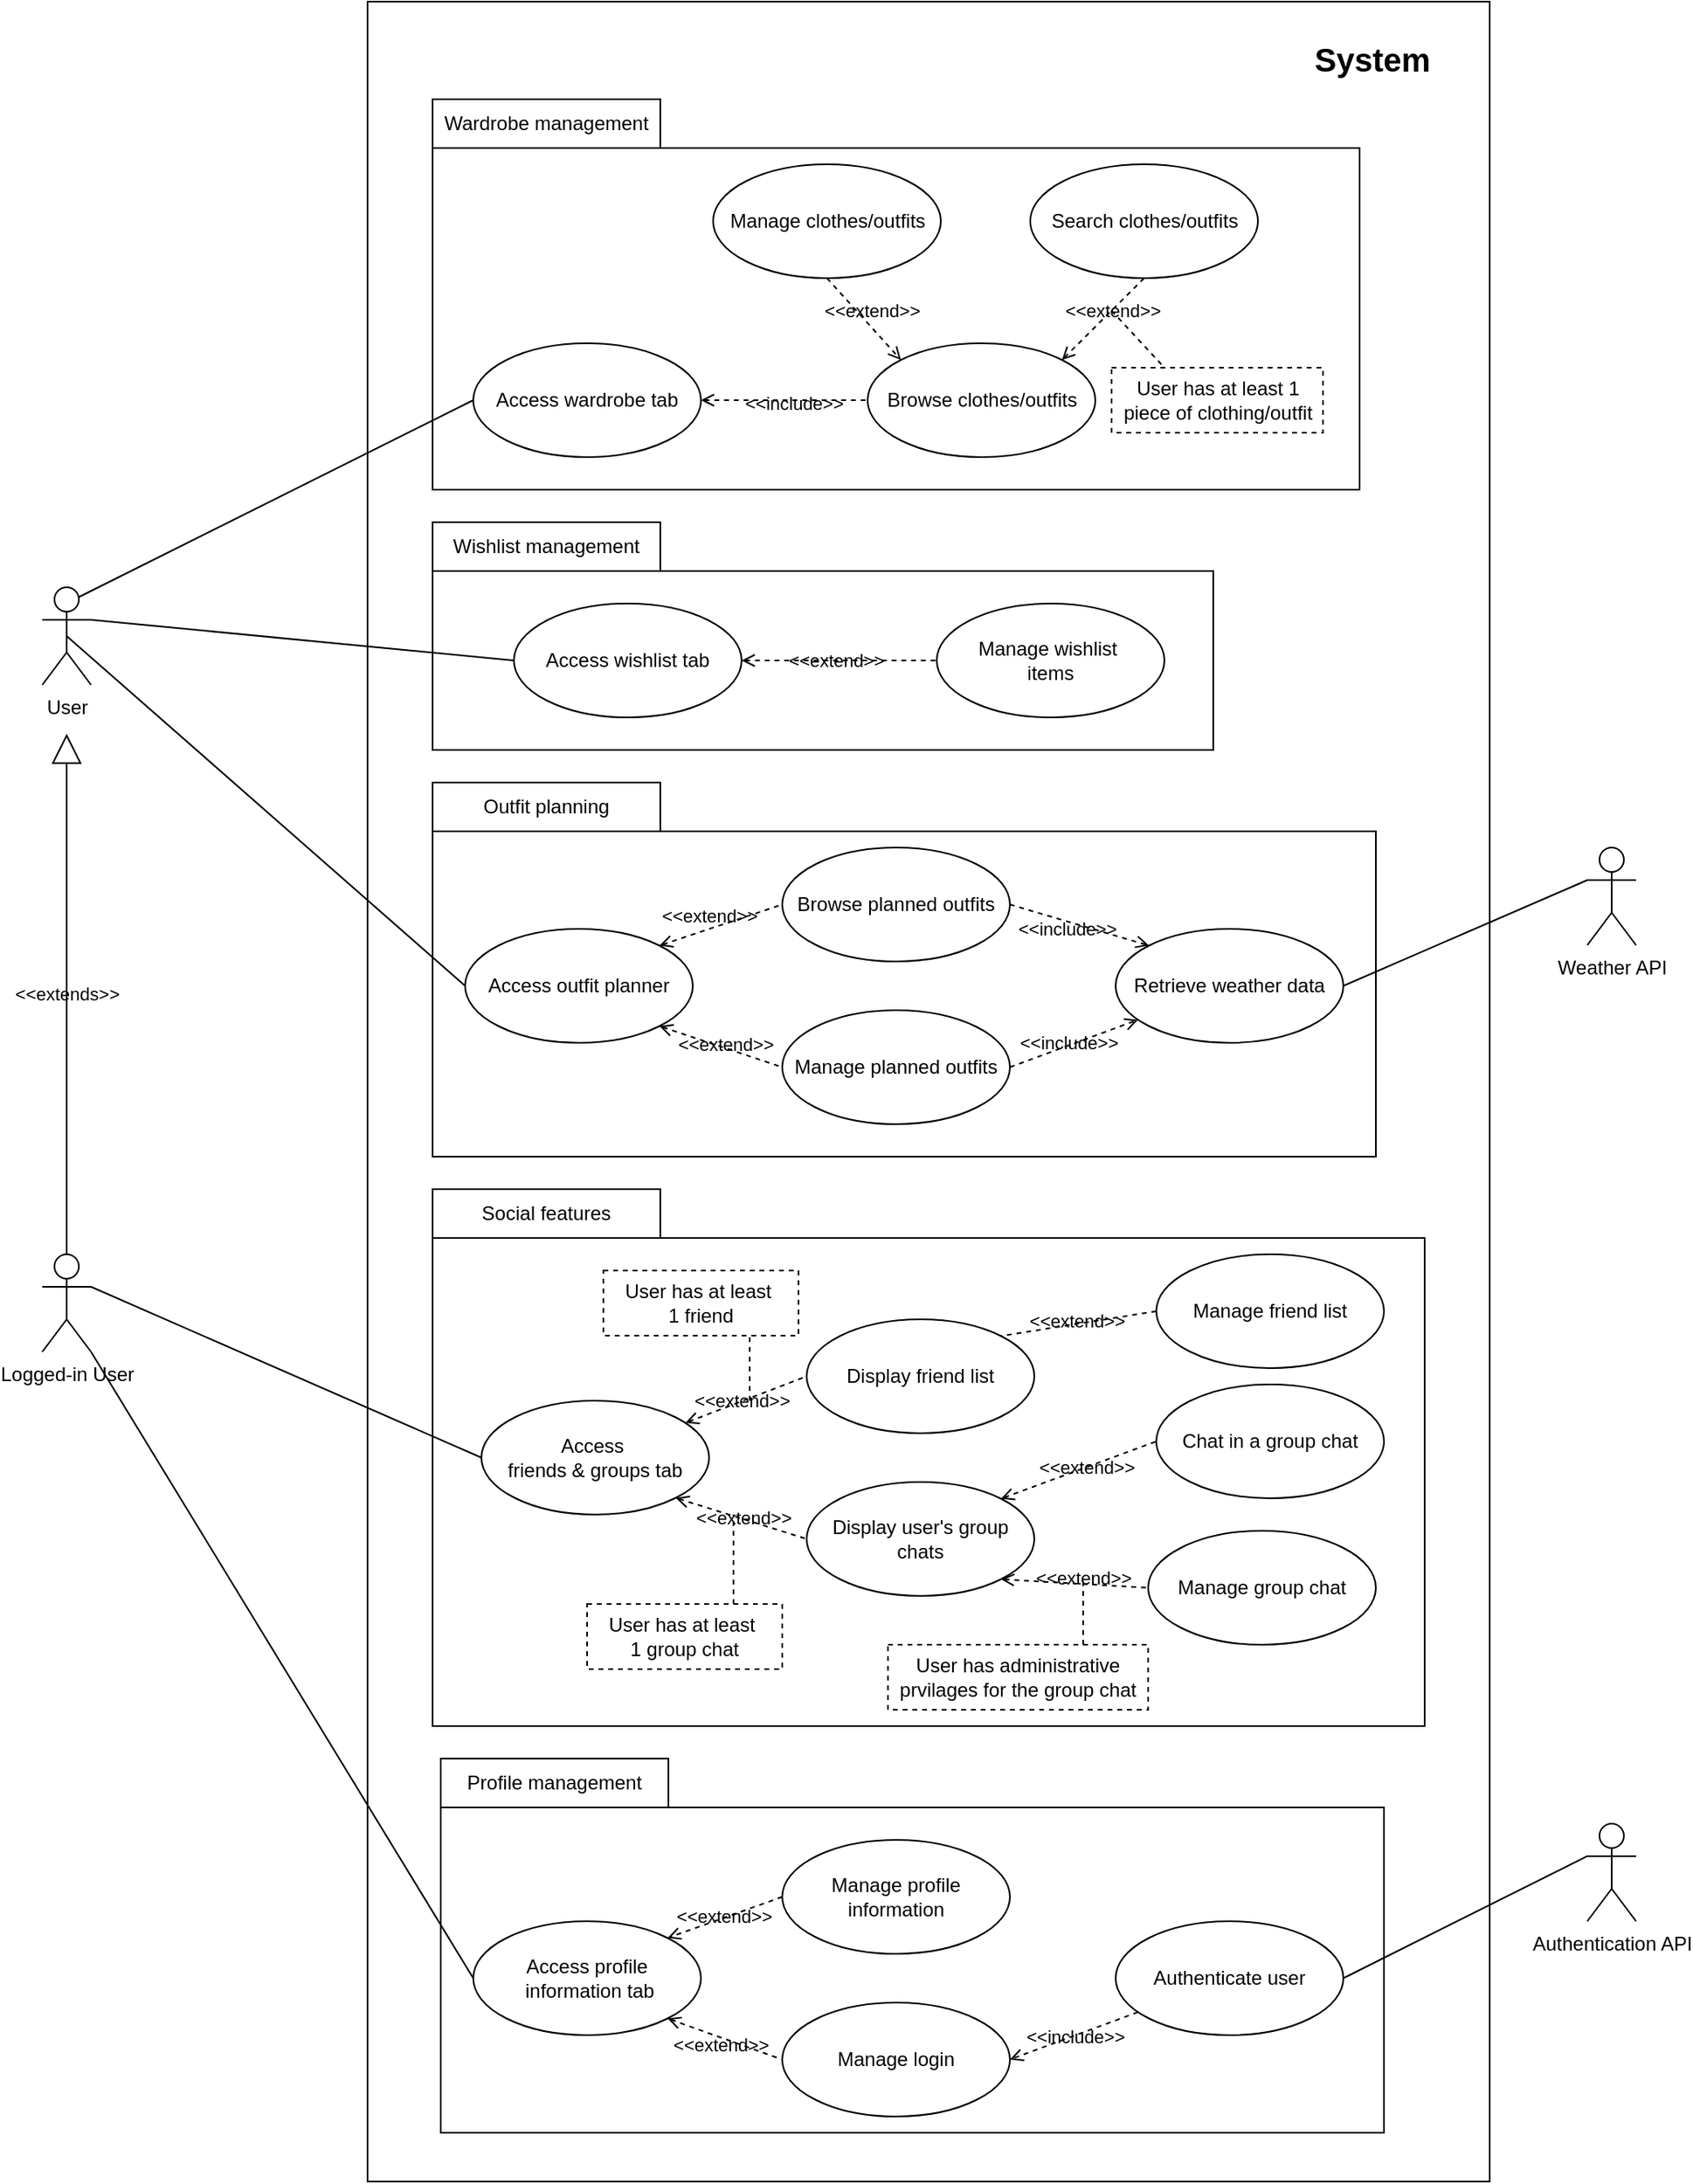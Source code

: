 <mxfile version="25.0.1">
  <diagram name="Page-1" id="TK-jOA6Hf0uDrd-G1R7N">
    <mxGraphModel dx="2924" dy="2240" grid="1" gridSize="10" guides="1" tooltips="1" connect="1" arrows="1" fold="1" page="1" pageScale="1" pageWidth="850" pageHeight="1100" math="0" shadow="0">
      <root>
        <mxCell id="0" />
        <mxCell id="1" parent="0" />
        <mxCell id="WaP0hfBpP9HcLUZzrM8F-104" value="" style="rounded=0;whiteSpace=wrap;html=1;fillColor=none;" parent="1" vertex="1">
          <mxGeometry x="-560" y="-350" width="690" height="1340" as="geometry" />
        </mxCell>
        <mxCell id="WaP0hfBpP9HcLUZzrM8F-69" value="" style="shape=folder;fontStyle=1;spacingTop=10;tabWidth=140;tabHeight=30;tabPosition=left;html=1;whiteSpace=wrap;movable=1;resizable=1;rotatable=1;deletable=1;editable=1;locked=0;connectable=1;fillColor=none;" parent="1" vertex="1">
          <mxGeometry x="-515" y="730" width="580" height="230" as="geometry" />
        </mxCell>
        <mxCell id="WaP0hfBpP9HcLUZzrM8F-70" value="" style="shape=folder;fontStyle=1;spacingTop=10;tabWidth=140;tabHeight=30;tabPosition=left;html=1;whiteSpace=wrap;movable=1;resizable=1;rotatable=1;deletable=1;editable=1;locked=0;connectable=1;fillColor=none;" parent="1" vertex="1">
          <mxGeometry x="-520" y="380" width="610" height="330" as="geometry" />
        </mxCell>
        <mxCell id="WaP0hfBpP9HcLUZzrM8F-67" value="" style="shape=folder;fontStyle=1;spacingTop=10;tabWidth=140;tabHeight=30;tabPosition=left;html=1;whiteSpace=wrap;movable=1;resizable=1;rotatable=1;deletable=1;editable=1;locked=0;connectable=1;fillColor=none;" parent="1" vertex="1">
          <mxGeometry x="-520" y="130" width="580" height="230" as="geometry" />
        </mxCell>
        <mxCell id="WaP0hfBpP9HcLUZzrM8F-64" value="" style="shape=folder;fontStyle=1;spacingTop=10;tabWidth=140;tabHeight=30;tabPosition=left;html=1;whiteSpace=wrap;movable=1;resizable=1;rotatable=1;deletable=1;editable=1;locked=0;connectable=1;fillColor=none;" parent="1" vertex="1">
          <mxGeometry x="-520" y="-30" width="480" height="140" as="geometry" />
        </mxCell>
        <mxCell id="WaP0hfBpP9HcLUZzrM8F-61" value="" style="shape=folder;fontStyle=1;spacingTop=10;tabWidth=140;tabHeight=30;tabPosition=left;html=1;whiteSpace=wrap;movable=1;resizable=1;rotatable=1;deletable=1;editable=1;locked=0;connectable=1;fillColor=none;" parent="1" vertex="1">
          <mxGeometry x="-520" y="-290" width="570" height="240" as="geometry" />
        </mxCell>
        <mxCell id="WaP0hfBpP9HcLUZzrM8F-11" value="Access wardrobe tab" style="ellipse;whiteSpace=wrap;html=1;" parent="1" vertex="1">
          <mxGeometry x="-495" y="-140" width="140" height="70" as="geometry" />
        </mxCell>
        <mxCell id="WaP0hfBpP9HcLUZzrM8F-12" value="Manage clothes/outfits" style="ellipse;whiteSpace=wrap;html=1;" parent="1" vertex="1">
          <mxGeometry x="-347.5" y="-250" width="140" height="70" as="geometry" />
        </mxCell>
        <mxCell id="WaP0hfBpP9HcLUZzrM8F-13" value="Browse clothes/outfits" style="ellipse;whiteSpace=wrap;html=1;" parent="1" vertex="1">
          <mxGeometry x="-252.5" y="-140" width="140" height="70" as="geometry" />
        </mxCell>
        <mxCell id="WaP0hfBpP9HcLUZzrM8F-14" value="Search clothes/outfits" style="ellipse;whiteSpace=wrap;html=1;" parent="1" vertex="1">
          <mxGeometry x="-152.5" y="-250" width="140" height="70" as="geometry" />
        </mxCell>
        <mxCell id="WaP0hfBpP9HcLUZzrM8F-15" value="Access outfit planner" style="ellipse;whiteSpace=wrap;html=1;" parent="1" vertex="1">
          <mxGeometry x="-500" y="220" width="140" height="70" as="geometry" />
        </mxCell>
        <mxCell id="WaP0hfBpP9HcLUZzrM8F-16" value="Browse planned outfits " style="ellipse;whiteSpace=wrap;html=1;" parent="1" vertex="1">
          <mxGeometry x="-305" y="170" width="140" height="70" as="geometry" />
        </mxCell>
        <mxCell id="WaP0hfBpP9HcLUZzrM8F-17" value="Manage planned outfits " style="ellipse;whiteSpace=wrap;html=1;" parent="1" vertex="1">
          <mxGeometry x="-305" y="270" width="140" height="70" as="geometry" />
        </mxCell>
        <mxCell id="WaP0hfBpP9HcLUZzrM8F-18" value="" style="endArrow=none;dashed=1;html=1;rounded=0;entryX=0;entryY=0.5;entryDx=0;entryDy=0;exitX=1;exitY=0.5;exitDx=0;exitDy=0;startArrow=open;startFill=0;" parent="1" source="WaP0hfBpP9HcLUZzrM8F-11" target="WaP0hfBpP9HcLUZzrM8F-13" edge="1">
          <mxGeometry width="50" height="50" relative="1" as="geometry">
            <mxPoint x="-375" y="30" as="sourcePoint" />
            <mxPoint x="-325" y="-20" as="targetPoint" />
          </mxGeometry>
        </mxCell>
        <mxCell id="WaP0hfBpP9HcLUZzrM8F-102" value="&amp;lt;&amp;lt;include&amp;gt;&amp;gt;" style="edgeLabel;html=1;align=center;verticalAlign=middle;resizable=0;points=[];labelBackgroundColor=none;" parent="WaP0hfBpP9HcLUZzrM8F-18" connectable="0" vertex="1">
          <mxGeometry x="0.101" y="-2" relative="1" as="geometry">
            <mxPoint as="offset" />
          </mxGeometry>
        </mxCell>
        <mxCell id="WaP0hfBpP9HcLUZzrM8F-19" value="" style="endArrow=open;dashed=1;html=1;rounded=0;entryX=0;entryY=0;entryDx=0;entryDy=0;exitX=0.5;exitY=1;exitDx=0;exitDy=0;startArrow=none;startFill=0;endFill=0;" parent="1" source="WaP0hfBpP9HcLUZzrM8F-12" target="WaP0hfBpP9HcLUZzrM8F-13" edge="1">
          <mxGeometry width="50" height="50" relative="1" as="geometry">
            <mxPoint x="-327.5" y="30" as="sourcePoint" />
            <mxPoint x="-277.5" y="-20" as="targetPoint" />
          </mxGeometry>
        </mxCell>
        <mxCell id="WaP0hfBpP9HcLUZzrM8F-93" value="&amp;lt;&amp;lt;extend&amp;gt;&amp;gt;" style="edgeLabel;html=1;align=center;verticalAlign=middle;resizable=0;points=[];labelBackgroundColor=none;" parent="WaP0hfBpP9HcLUZzrM8F-19" connectable="0" vertex="1">
          <mxGeometry x="0.214" y="1" relative="1" as="geometry">
            <mxPoint x="-1" y="-10" as="offset" />
          </mxGeometry>
        </mxCell>
        <mxCell id="WaP0hfBpP9HcLUZzrM8F-21" value="" style="endArrow=none;dashed=1;html=1;rounded=0;entryX=0.5;entryY=1;entryDx=0;entryDy=0;exitX=1;exitY=0;exitDx=0;exitDy=0;startArrow=open;startFill=0;" parent="1" source="WaP0hfBpP9HcLUZzrM8F-13" target="WaP0hfBpP9HcLUZzrM8F-14" edge="1">
          <mxGeometry width="50" height="50" relative="1" as="geometry">
            <mxPoint x="-267.5" y="-170" as="sourcePoint" />
            <mxPoint x="-216.5" y="-120" as="targetPoint" />
          </mxGeometry>
        </mxCell>
        <mxCell id="WaP0hfBpP9HcLUZzrM8F-92" value="&amp;lt;&amp;lt;extend&amp;gt;&amp;gt;" style="edgeLabel;html=1;align=center;verticalAlign=middle;resizable=0;points=[];labelBackgroundColor=none;" parent="WaP0hfBpP9HcLUZzrM8F-21" connectable="0" vertex="1">
          <mxGeometry x="0.316" y="2" relative="1" as="geometry">
            <mxPoint x="-1" y="4" as="offset" />
          </mxGeometry>
        </mxCell>
        <mxCell id="WaP0hfBpP9HcLUZzrM8F-22" value="" style="endArrow=none;dashed=1;html=1;rounded=0;entryX=0;entryY=0.5;entryDx=0;entryDy=0;exitX=1;exitY=0;exitDx=0;exitDy=0;startArrow=open;startFill=0;" parent="1" source="WaP0hfBpP9HcLUZzrM8F-15" target="WaP0hfBpP9HcLUZzrM8F-16" edge="1">
          <mxGeometry width="50" height="50" relative="1" as="geometry">
            <mxPoint x="-385" y="260" as="sourcePoint" />
            <mxPoint x="-335" y="210" as="targetPoint" />
          </mxGeometry>
        </mxCell>
        <mxCell id="WaP0hfBpP9HcLUZzrM8F-90" value="&amp;lt;&amp;lt;extend&amp;gt;&amp;gt;" style="edgeLabel;html=1;align=center;verticalAlign=middle;resizable=0;points=[];labelBackgroundColor=none;" parent="WaP0hfBpP9HcLUZzrM8F-22" connectable="0" vertex="1">
          <mxGeometry x="0.368" y="1" relative="1" as="geometry">
            <mxPoint x="-21" as="offset" />
          </mxGeometry>
        </mxCell>
        <mxCell id="WaP0hfBpP9HcLUZzrM8F-23" value="" style="endArrow=none;dashed=1;html=1;rounded=0;entryX=0;entryY=0.5;entryDx=0;entryDy=0;exitX=1;exitY=1;exitDx=0;exitDy=0;startArrow=open;startFill=0;" parent="1" source="WaP0hfBpP9HcLUZzrM8F-15" target="WaP0hfBpP9HcLUZzrM8F-17" edge="1">
          <mxGeometry width="50" height="50" relative="1" as="geometry">
            <mxPoint x="-376" y="250" as="sourcePoint" />
            <mxPoint x="-295" y="215" as="targetPoint" />
          </mxGeometry>
        </mxCell>
        <mxCell id="WaP0hfBpP9HcLUZzrM8F-89" value="&amp;lt;&amp;lt;extend&amp;gt;&amp;gt;" style="edgeLabel;html=1;align=center;verticalAlign=middle;resizable=0;points=[];labelBackgroundColor=none;" parent="WaP0hfBpP9HcLUZzrM8F-23" connectable="0" vertex="1">
          <mxGeometry x="0.037" y="2" relative="1" as="geometry">
            <mxPoint as="offset" />
          </mxGeometry>
        </mxCell>
        <mxCell id="WaP0hfBpP9HcLUZzrM8F-24" value="&lt;div&gt;Access&amp;nbsp;&lt;/div&gt;&lt;div&gt;friends &amp;amp; groups tab&lt;/div&gt;" style="ellipse;whiteSpace=wrap;html=1;" parent="1" vertex="1">
          <mxGeometry x="-490" y="510" width="140" height="70" as="geometry" />
        </mxCell>
        <mxCell id="WaP0hfBpP9HcLUZzrM8F-25" value="Display friend list" style="ellipse;whiteSpace=wrap;html=1;" parent="1" vertex="1">
          <mxGeometry x="-290" y="460" width="140" height="70" as="geometry" />
        </mxCell>
        <mxCell id="WaP0hfBpP9HcLUZzrM8F-26" value="Manage friend list" style="ellipse;whiteSpace=wrap;html=1;" parent="1" vertex="1">
          <mxGeometry x="-75" y="420" width="140" height="70" as="geometry" />
        </mxCell>
        <mxCell id="WaP0hfBpP9HcLUZzrM8F-27" value="Display user&#39;s group chats" style="ellipse;whiteSpace=wrap;html=1;" parent="1" vertex="1">
          <mxGeometry x="-290" y="560" width="140" height="70" as="geometry" />
        </mxCell>
        <mxCell id="WaP0hfBpP9HcLUZzrM8F-29" value="Chat in a group chat" style="ellipse;whiteSpace=wrap;html=1;" parent="1" vertex="1">
          <mxGeometry x="-75" y="500" width="140" height="70" as="geometry" />
        </mxCell>
        <mxCell id="WaP0hfBpP9HcLUZzrM8F-30" value="Manage group chat " style="ellipse;whiteSpace=wrap;html=1;" parent="1" vertex="1">
          <mxGeometry x="-80" y="590" width="140" height="70" as="geometry" />
        </mxCell>
        <mxCell id="WaP0hfBpP9HcLUZzrM8F-32" value="" style="endArrow=none;dashed=1;html=1;rounded=0;entryX=0;entryY=0.5;entryDx=0;entryDy=0;exitX=1;exitY=1;exitDx=0;exitDy=0;startArrow=open;startFill=0;" parent="1" source="WaP0hfBpP9HcLUZzrM8F-24" target="WaP0hfBpP9HcLUZzrM8F-27" edge="1">
          <mxGeometry width="50" height="50" relative="1" as="geometry">
            <mxPoint x="-361" y="530" as="sourcePoint" />
            <mxPoint x="-280" y="505" as="targetPoint" />
          </mxGeometry>
        </mxCell>
        <mxCell id="WaP0hfBpP9HcLUZzrM8F-77" value="&amp;lt;&amp;lt;extend&amp;gt;&amp;gt;" style="edgeLabel;html=1;align=center;verticalAlign=middle;resizable=0;points=[];labelBackgroundColor=none;" parent="WaP0hfBpP9HcLUZzrM8F-32" connectable="0" vertex="1">
          <mxGeometry x="-0.374" y="-5" relative="1" as="geometry">
            <mxPoint x="17" y="-1" as="offset" />
          </mxGeometry>
        </mxCell>
        <mxCell id="WaP0hfBpP9HcLUZzrM8F-33" value="" style="endArrow=none;dashed=1;html=1;rounded=0;entryX=1;entryY=0;entryDx=0;entryDy=0;exitX=0;exitY=0.5;exitDx=0;exitDy=0;" parent="1" source="WaP0hfBpP9HcLUZzrM8F-26" target="WaP0hfBpP9HcLUZzrM8F-25" edge="1">
          <mxGeometry width="50" height="50" relative="1" as="geometry">
            <mxPoint x="-361" y="580" as="sourcePoint" />
            <mxPoint x="-280" y="605" as="targetPoint" />
          </mxGeometry>
        </mxCell>
        <mxCell id="WaP0hfBpP9HcLUZzrM8F-85" value="&amp;lt;&amp;lt;extend&amp;gt;&amp;gt;" style="edgeLabel;html=1;align=center;verticalAlign=middle;resizable=0;points=[];labelBackgroundColor=none;" parent="WaP0hfBpP9HcLUZzrM8F-33" connectable="0" vertex="1">
          <mxGeometry x="0.095" y="1" relative="1" as="geometry">
            <mxPoint x="3" y="-4" as="offset" />
          </mxGeometry>
        </mxCell>
        <mxCell id="WaP0hfBpP9HcLUZzrM8F-34" value="" style="endArrow=none;dashed=1;html=1;rounded=0;entryX=0;entryY=0.5;entryDx=0;entryDy=0;exitX=1;exitY=0;exitDx=0;exitDy=0;startArrow=open;startFill=0;" parent="1" source="WaP0hfBpP9HcLUZzrM8F-27" target="WaP0hfBpP9HcLUZzrM8F-29" edge="1">
          <mxGeometry width="50" height="50" relative="1" as="geometry">
            <mxPoint x="-100" y="445" as="sourcePoint" />
            <mxPoint x="-161" y="480" as="targetPoint" />
          </mxGeometry>
        </mxCell>
        <mxCell id="WaP0hfBpP9HcLUZzrM8F-87" value="&amp;lt;&amp;lt;extend&amp;gt;&amp;gt;" style="edgeLabel;html=1;align=center;verticalAlign=middle;resizable=0;points=[];labelBackgroundColor=none;" parent="WaP0hfBpP9HcLUZzrM8F-34" connectable="0" vertex="1">
          <mxGeometry x="0.091" relative="1" as="geometry">
            <mxPoint as="offset" />
          </mxGeometry>
        </mxCell>
        <mxCell id="WaP0hfBpP9HcLUZzrM8F-35" value="" style="endArrow=none;dashed=1;html=1;rounded=0;entryX=0;entryY=0.5;entryDx=0;entryDy=0;exitX=1;exitY=1;exitDx=0;exitDy=0;startArrow=open;startFill=0;" parent="1" source="WaP0hfBpP9HcLUZzrM8F-27" target="WaP0hfBpP9HcLUZzrM8F-30" edge="1">
          <mxGeometry width="50" height="50" relative="1" as="geometry">
            <mxPoint x="-211" y="530" as="sourcePoint" />
            <mxPoint x="-150" y="555" as="targetPoint" />
          </mxGeometry>
        </mxCell>
        <mxCell id="WaP0hfBpP9HcLUZzrM8F-86" value="&amp;lt;&amp;lt;extend&amp;gt;&amp;gt;" style="edgeLabel;html=1;align=center;verticalAlign=middle;resizable=0;points=[];labelBackgroundColor=none;" parent="WaP0hfBpP9HcLUZzrM8F-35" connectable="0" vertex="1">
          <mxGeometry x="-0.145" y="2" relative="1" as="geometry">
            <mxPoint x="11" y="-1" as="offset" />
          </mxGeometry>
        </mxCell>
        <mxCell id="WaP0hfBpP9HcLUZzrM8F-36" value="&lt;div&gt;Access profile&lt;/div&gt;&lt;div&gt;&amp;nbsp;information tab&lt;/div&gt;" style="ellipse;whiteSpace=wrap;html=1;" parent="1" vertex="1">
          <mxGeometry x="-495" y="830" width="140" height="70" as="geometry" />
        </mxCell>
        <mxCell id="WaP0hfBpP9HcLUZzrM8F-37" value="Manage profile information" style="ellipse;whiteSpace=wrap;html=1;" parent="1" vertex="1">
          <mxGeometry x="-305" y="780" width="140" height="70" as="geometry" />
        </mxCell>
        <mxCell id="WaP0hfBpP9HcLUZzrM8F-38" value="Manage login" style="ellipse;whiteSpace=wrap;html=1;" parent="1" vertex="1">
          <mxGeometry x="-305" y="880" width="140" height="70" as="geometry" />
        </mxCell>
        <mxCell id="WaP0hfBpP9HcLUZzrM8F-39" value="Authenticate user" style="ellipse;whiteSpace=wrap;html=1;" parent="1" vertex="1">
          <mxGeometry x="-100" y="830" width="140" height="70" as="geometry" />
        </mxCell>
        <mxCell id="WaP0hfBpP9HcLUZzrM8F-40" value="" style="endArrow=open;dashed=1;html=1;rounded=0;entryX=1;entryY=0;entryDx=0;entryDy=0;exitX=0;exitY=0.5;exitDx=0;exitDy=0;startArrow=none;startFill=0;endFill=0;" parent="1" source="WaP0hfBpP9HcLUZzrM8F-37" target="WaP0hfBpP9HcLUZzrM8F-36" edge="1">
          <mxGeometry width="50" height="50" relative="1" as="geometry">
            <mxPoint x="-305" y="720" as="sourcePoint" />
            <mxPoint x="-255" y="670" as="targetPoint" />
          </mxGeometry>
        </mxCell>
        <mxCell id="WaP0hfBpP9HcLUZzrM8F-98" value="&amp;lt;&amp;lt;extend&amp;gt;&amp;gt;" style="edgeLabel;html=1;align=center;verticalAlign=middle;resizable=0;points=[];labelBackgroundColor=none;" parent="WaP0hfBpP9HcLUZzrM8F-40" connectable="0" vertex="1">
          <mxGeometry x="0.035" y="-2" relative="1" as="geometry">
            <mxPoint x="1" as="offset" />
          </mxGeometry>
        </mxCell>
        <mxCell id="WaP0hfBpP9HcLUZzrM8F-41" value="" style="endArrow=none;dashed=1;html=1;rounded=0;exitX=1;exitY=1;exitDx=0;exitDy=0;entryX=0;entryY=0.5;entryDx=0;entryDy=0;startArrow=open;startFill=0;" parent="1" source="WaP0hfBpP9HcLUZzrM8F-36" target="WaP0hfBpP9HcLUZzrM8F-38" edge="1">
          <mxGeometry width="50" height="50" relative="1" as="geometry">
            <mxPoint x="-295" y="825" as="sourcePoint" />
            <mxPoint x="-235" y="870" as="targetPoint" />
          </mxGeometry>
        </mxCell>
        <mxCell id="WaP0hfBpP9HcLUZzrM8F-99" value="&amp;lt;&amp;lt;extend&amp;gt;&amp;gt;" style="edgeLabel;html=1;align=center;verticalAlign=middle;resizable=0;points=[];labelBackgroundColor=none;" parent="WaP0hfBpP9HcLUZzrM8F-41" connectable="0" vertex="1">
          <mxGeometry x="-0.037" y="-4" relative="1" as="geometry">
            <mxPoint as="offset" />
          </mxGeometry>
        </mxCell>
        <mxCell id="WaP0hfBpP9HcLUZzrM8F-42" value="" style="endArrow=open;dashed=1;html=1;rounded=0;entryX=1;entryY=0.5;entryDx=0;entryDy=0;startArrow=none;startFill=0;endFill=0;" parent="1" source="WaP0hfBpP9HcLUZzrM8F-39" target="WaP0hfBpP9HcLUZzrM8F-38" edge="1">
          <mxGeometry width="50" height="50" relative="1" as="geometry">
            <mxPoint x="-366" y="850" as="sourcePoint" />
            <mxPoint x="-295" y="925" as="targetPoint" />
          </mxGeometry>
        </mxCell>
        <mxCell id="WaP0hfBpP9HcLUZzrM8F-100" value="&amp;lt;&amp;lt;include&amp;gt;&amp;gt;" style="edgeLabel;html=1;align=center;verticalAlign=middle;resizable=0;points=[];labelBackgroundColor=none;" parent="WaP0hfBpP9HcLUZzrM8F-42" connectable="0" vertex="1">
          <mxGeometry x="0.028" y="4" relative="1" as="geometry">
            <mxPoint y="-4" as="offset" />
          </mxGeometry>
        </mxCell>
        <mxCell id="WaP0hfBpP9HcLUZzrM8F-43" value="Retrieve weather data" style="ellipse;whiteSpace=wrap;html=1;" parent="1" vertex="1">
          <mxGeometry x="-100" y="220" width="140" height="70" as="geometry" />
        </mxCell>
        <mxCell id="WaP0hfBpP9HcLUZzrM8F-44" value="" style="endArrow=none;dashed=1;html=1;rounded=0;entryX=1;entryY=0.5;entryDx=0;entryDy=0;exitX=0;exitY=0;exitDx=0;exitDy=0;startArrow=open;startFill=0;" parent="1" source="WaP0hfBpP9HcLUZzrM8F-43" target="WaP0hfBpP9HcLUZzrM8F-16" edge="1">
          <mxGeometry width="50" height="50" relative="1" as="geometry">
            <mxPoint x="-315" y="290" as="sourcePoint" />
            <mxPoint x="-265" y="240" as="targetPoint" />
          </mxGeometry>
        </mxCell>
        <mxCell id="WaP0hfBpP9HcLUZzrM8F-56" value="&amp;lt;&amp;lt;include&amp;gt;&amp;gt;" style="edgeLabel;html=1;align=center;verticalAlign=middle;resizable=0;points=[];labelBackgroundColor=none;" parent="WaP0hfBpP9HcLUZzrM8F-44" connectable="0" vertex="1">
          <mxGeometry x="0.201" y="2" relative="1" as="geometry">
            <mxPoint x="1" y="3" as="offset" />
          </mxGeometry>
        </mxCell>
        <mxCell id="WaP0hfBpP9HcLUZzrM8F-45" value="" style="endArrow=open;dashed=1;html=1;rounded=0;exitX=1;exitY=0.5;exitDx=0;exitDy=0;endFill=0;" parent="1" source="WaP0hfBpP9HcLUZzrM8F-17" target="WaP0hfBpP9HcLUZzrM8F-43" edge="1">
          <mxGeometry width="50" height="50" relative="1" as="geometry">
            <mxPoint x="-125.003" y="305.251" as="sourcePoint" />
            <mxPoint x="-94.5" y="240" as="targetPoint" />
          </mxGeometry>
        </mxCell>
        <mxCell id="WaP0hfBpP9HcLUZzrM8F-58" value="&amp;lt;&amp;lt;include&amp;gt;&amp;gt;" style="edgeLabel;html=1;align=center;verticalAlign=middle;resizable=0;points=[];labelBackgroundColor=none;" parent="WaP0hfBpP9HcLUZzrM8F-45" connectable="0" vertex="1">
          <mxGeometry x="0.17" y="-1" relative="1" as="geometry">
            <mxPoint x="-11" y="1" as="offset" />
          </mxGeometry>
        </mxCell>
        <mxCell id="WaP0hfBpP9HcLUZzrM8F-46" value="Access wishlist tab" style="ellipse;whiteSpace=wrap;html=1;" parent="1" vertex="1">
          <mxGeometry x="-470" y="20" width="140" height="70" as="geometry" />
        </mxCell>
        <mxCell id="WaP0hfBpP9HcLUZzrM8F-47" value="&lt;div&gt;Manage wishlist&amp;nbsp;&lt;/div&gt;&lt;div&gt;items&lt;/div&gt;" style="ellipse;whiteSpace=wrap;html=1;" parent="1" vertex="1">
          <mxGeometry x="-210" y="20" width="140" height="70" as="geometry" />
        </mxCell>
        <mxCell id="WaP0hfBpP9HcLUZzrM8F-48" value="" style="endArrow=none;dashed=1;html=1;rounded=0;entryX=0;entryY=0.5;entryDx=0;entryDy=0;exitX=1;exitY=0.5;exitDx=0;exitDy=0;startArrow=open;startFill=0;" parent="1" source="WaP0hfBpP9HcLUZzrM8F-46" target="WaP0hfBpP9HcLUZzrM8F-47" edge="1">
          <mxGeometry width="50" height="50" relative="1" as="geometry">
            <mxPoint x="-370" y="340" as="sourcePoint" />
            <mxPoint x="-320" y="290" as="targetPoint" />
          </mxGeometry>
        </mxCell>
        <mxCell id="WaP0hfBpP9HcLUZzrM8F-91" value="&amp;lt;&amp;lt;extend&amp;gt;&amp;gt;" style="edgeLabel;html=1;align=center;verticalAlign=middle;resizable=0;points=[];labelBackgroundColor=none;" parent="WaP0hfBpP9HcLUZzrM8F-48" connectable="0" vertex="1">
          <mxGeometry x="0.091" y="3" relative="1" as="geometry">
            <mxPoint x="-8" y="3" as="offset" />
          </mxGeometry>
        </mxCell>
        <mxCell id="WaP0hfBpP9HcLUZzrM8F-49" value="User" style="shape=umlActor;verticalLabelPosition=bottom;verticalAlign=top;html=1;outlineConnect=0;" parent="1" vertex="1">
          <mxGeometry x="-760" y="10" width="30" height="60" as="geometry" />
        </mxCell>
        <mxCell id="WaP0hfBpP9HcLUZzrM8F-52" value="Logged-in User" style="shape=umlActor;verticalLabelPosition=bottom;verticalAlign=top;html=1;outlineConnect=0;" parent="1" vertex="1">
          <mxGeometry x="-760" y="420" width="30" height="60" as="geometry" />
        </mxCell>
        <mxCell id="WaP0hfBpP9HcLUZzrM8F-53" value="&amp;lt;&amp;lt;extends&amp;gt;&amp;gt;" style="endArrow=block;endSize=16;endFill=0;html=1;rounded=0;exitX=0.5;exitY=0;exitDx=0;exitDy=0;exitPerimeter=0;labelBackgroundColor=none;" parent="1" source="WaP0hfBpP9HcLUZzrM8F-52" edge="1">
          <mxGeometry width="160" relative="1" as="geometry">
            <mxPoint x="-470" y="140" as="sourcePoint" />
            <mxPoint x="-745" y="100" as="targetPoint" />
          </mxGeometry>
        </mxCell>
        <mxCell id="WaP0hfBpP9HcLUZzrM8F-54" value="" style="endArrow=none;html=1;rounded=0;entryX=0;entryY=0.5;entryDx=0;entryDy=0;exitX=1;exitY=0.333;exitDx=0;exitDy=0;exitPerimeter=0;" parent="1" source="WaP0hfBpP9HcLUZzrM8F-52" target="WaP0hfBpP9HcLUZzrM8F-24" edge="1">
          <mxGeometry width="50" height="50" relative="1" as="geometry">
            <mxPoint x="-350" y="310" as="sourcePoint" />
            <mxPoint x="-300" y="260" as="targetPoint" />
          </mxGeometry>
        </mxCell>
        <mxCell id="WaP0hfBpP9HcLUZzrM8F-55" value="" style="endArrow=none;html=1;rounded=0;entryX=0;entryY=0.5;entryDx=0;entryDy=0;exitX=1;exitY=1;exitDx=0;exitDy=0;exitPerimeter=0;" parent="1" source="WaP0hfBpP9HcLUZzrM8F-52" target="WaP0hfBpP9HcLUZzrM8F-36" edge="1">
          <mxGeometry width="50" height="50" relative="1" as="geometry">
            <mxPoint x="-660" y="450" as="sourcePoint" />
            <mxPoint x="-510" y="385" as="targetPoint" />
          </mxGeometry>
        </mxCell>
        <mxCell id="WaP0hfBpP9HcLUZzrM8F-59" value="Weather API" style="shape=umlActor;verticalLabelPosition=bottom;verticalAlign=top;html=1;outlineConnect=0;" parent="1" vertex="1">
          <mxGeometry x="190" y="170" width="30" height="60" as="geometry" />
        </mxCell>
        <mxCell id="WaP0hfBpP9HcLUZzrM8F-60" value="" style="endArrow=none;html=1;rounded=0;entryX=1;entryY=0.5;entryDx=0;entryDy=0;exitX=0;exitY=0.333;exitDx=0;exitDy=0;exitPerimeter=0;" parent="1" source="WaP0hfBpP9HcLUZzrM8F-59" target="WaP0hfBpP9HcLUZzrM8F-43" edge="1">
          <mxGeometry width="50" height="50" relative="1" as="geometry">
            <mxPoint x="-160" y="190" as="sourcePoint" />
            <mxPoint x="-110" y="140" as="targetPoint" />
          </mxGeometry>
        </mxCell>
        <mxCell id="WaP0hfBpP9HcLUZzrM8F-62" value="Wardrobe management" style="text;html=1;align=center;verticalAlign=middle;whiteSpace=wrap;rounded=0;movable=0;resizable=0;rotatable=0;deletable=0;editable=0;locked=1;connectable=0;" parent="1" vertex="1">
          <mxGeometry x="-545" y="-290" width="190" height="30" as="geometry" />
        </mxCell>
        <mxCell id="WaP0hfBpP9HcLUZzrM8F-63" value="" style="endArrow=none;html=1;rounded=0;entryX=0;entryY=0.5;entryDx=0;entryDy=0;exitX=0.75;exitY=0.1;exitDx=0;exitDy=0;exitPerimeter=0;" parent="1" source="WaP0hfBpP9HcLUZzrM8F-49" target="WaP0hfBpP9HcLUZzrM8F-11" edge="1">
          <mxGeometry width="50" height="50" relative="1" as="geometry">
            <mxPoint x="-500" y="130" as="sourcePoint" />
            <mxPoint x="-450" y="80" as="targetPoint" />
          </mxGeometry>
        </mxCell>
        <mxCell id="WaP0hfBpP9HcLUZzrM8F-65" value="Wishlist management" style="text;html=1;align=center;verticalAlign=middle;whiteSpace=wrap;rounded=0;movable=0;resizable=0;rotatable=0;deletable=0;editable=0;locked=1;connectable=0;" parent="1" vertex="1">
          <mxGeometry x="-520" y="-30" width="140" height="30" as="geometry" />
        </mxCell>
        <mxCell id="WaP0hfBpP9HcLUZzrM8F-66" value="" style="endArrow=none;html=1;rounded=0;entryX=0;entryY=0.5;entryDx=0;entryDy=0;exitX=1;exitY=0.333;exitDx=0;exitDy=0;exitPerimeter=0;" parent="1" source="WaP0hfBpP9HcLUZzrM8F-49" target="WaP0hfBpP9HcLUZzrM8F-46" edge="1">
          <mxGeometry width="50" height="50" relative="1" as="geometry">
            <mxPoint x="-400" y="60" as="sourcePoint" />
            <mxPoint x="-350" y="10" as="targetPoint" />
          </mxGeometry>
        </mxCell>
        <mxCell id="WaP0hfBpP9HcLUZzrM8F-68" value="Outfit planning" style="text;html=1;align=center;verticalAlign=middle;whiteSpace=wrap;rounded=0;" parent="1" vertex="1">
          <mxGeometry x="-520" y="130" width="140" height="30" as="geometry" />
        </mxCell>
        <mxCell id="WaP0hfBpP9HcLUZzrM8F-72" value="" style="endArrow=none;dashed=1;html=1;rounded=0;entryX=0;entryY=0.5;entryDx=0;entryDy=0;startArrow=open;startFill=0;" parent="1" source="WaP0hfBpP9HcLUZzrM8F-24" target="WaP0hfBpP9HcLUZzrM8F-25" edge="1">
          <mxGeometry width="50" height="50" relative="1" as="geometry">
            <mxPoint x="-390" y="600" as="sourcePoint" />
            <mxPoint x="-340" y="550" as="targetPoint" />
          </mxGeometry>
        </mxCell>
        <mxCell id="WaP0hfBpP9HcLUZzrM8F-82" value="&amp;lt;&amp;lt;extend&amp;gt;&amp;gt;" style="edgeLabel;html=1;align=center;verticalAlign=middle;resizable=0;points=[];labelBackgroundColor=none;" parent="WaP0hfBpP9HcLUZzrM8F-72" connectable="0" vertex="1">
          <mxGeometry x="0.345" y="2" relative="1" as="geometry">
            <mxPoint x="-15" y="7" as="offset" />
          </mxGeometry>
        </mxCell>
        <mxCell id="WaP0hfBpP9HcLUZzrM8F-73" value="Social features" style="text;html=1;align=center;verticalAlign=middle;whiteSpace=wrap;rounded=0;" parent="1" vertex="1">
          <mxGeometry x="-520" y="380" width="140" height="30" as="geometry" />
        </mxCell>
        <mxCell id="WaP0hfBpP9HcLUZzrM8F-74" value="" style="endArrow=none;html=1;rounded=0;entryX=0;entryY=0.5;entryDx=0;entryDy=0;exitX=0.5;exitY=0.5;exitDx=0;exitDy=0;exitPerimeter=0;" parent="1" source="WaP0hfBpP9HcLUZzrM8F-49" target="WaP0hfBpP9HcLUZzrM8F-15" edge="1">
          <mxGeometry width="50" height="50" relative="1" as="geometry">
            <mxPoint x="-720" y="40" as="sourcePoint" />
            <mxPoint x="-485" y="65" as="targetPoint" />
          </mxGeometry>
        </mxCell>
        <mxCell id="WaP0hfBpP9HcLUZzrM8F-75" value="Authentication API" style="shape=umlActor;verticalLabelPosition=bottom;verticalAlign=top;html=1;outlineConnect=0;" parent="1" vertex="1">
          <mxGeometry x="190" y="770" width="30" height="60" as="geometry" />
        </mxCell>
        <mxCell id="WaP0hfBpP9HcLUZzrM8F-76" value="" style="endArrow=none;html=1;rounded=0;entryX=0;entryY=0.333;entryDx=0;entryDy=0;entryPerimeter=0;exitX=1;exitY=0.5;exitDx=0;exitDy=0;" parent="1" source="WaP0hfBpP9HcLUZzrM8F-39" target="WaP0hfBpP9HcLUZzrM8F-75" edge="1">
          <mxGeometry width="50" height="50" relative="1" as="geometry">
            <mxPoint x="-400" y="790" as="sourcePoint" />
            <mxPoint x="-350" y="740" as="targetPoint" />
          </mxGeometry>
        </mxCell>
        <mxCell id="WaP0hfBpP9HcLUZzrM8F-78" value="&lt;div&gt;User has at least&amp;nbsp;&lt;/div&gt;&lt;div&gt;1 group chat&lt;/div&gt;" style="rounded=0;whiteSpace=wrap;html=1;dashed=1;" parent="1" vertex="1">
          <mxGeometry x="-425" y="635" width="120" height="40" as="geometry" />
        </mxCell>
        <mxCell id="WaP0hfBpP9HcLUZzrM8F-80" value="" style="endArrow=none;dashed=1;html=1;rounded=0;exitX=0.75;exitY=0;exitDx=0;exitDy=0;" parent="1" source="WaP0hfBpP9HcLUZzrM8F-78" edge="1">
          <mxGeometry width="50" height="50" relative="1" as="geometry">
            <mxPoint x="-355" y="534" as="sourcePoint" />
            <mxPoint x="-335" y="580" as="targetPoint" />
          </mxGeometry>
        </mxCell>
        <mxCell id="WaP0hfBpP9HcLUZzrM8F-81" value="&lt;div&gt;User has at least&amp;nbsp;&lt;/div&gt;&lt;div&gt;1 friend&lt;/div&gt;" style="rounded=0;whiteSpace=wrap;html=1;dashed=1;" parent="1" vertex="1">
          <mxGeometry x="-415" y="430" width="120" height="40" as="geometry" />
        </mxCell>
        <mxCell id="WaP0hfBpP9HcLUZzrM8F-83" value="" style="endArrow=none;dashed=1;html=1;rounded=0;entryX=0.75;entryY=1;entryDx=0;entryDy=0;" parent="1" target="WaP0hfBpP9HcLUZzrM8F-81" edge="1">
          <mxGeometry width="50" height="50" relative="1" as="geometry">
            <mxPoint x="-325" y="510" as="sourcePoint" />
            <mxPoint x="-330" y="495" as="targetPoint" />
          </mxGeometry>
        </mxCell>
        <mxCell id="WaP0hfBpP9HcLUZzrM8F-84" value="User has administrative prvilages for the group chat" style="rounded=0;whiteSpace=wrap;html=1;dashed=1;" parent="1" vertex="1">
          <mxGeometry x="-240" y="660" width="160" height="40" as="geometry" />
        </mxCell>
        <mxCell id="WaP0hfBpP9HcLUZzrM8F-88" value="" style="endArrow=none;dashed=1;html=1;rounded=0;exitX=0.75;exitY=0;exitDx=0;exitDy=0;" parent="1" source="WaP0hfBpP9HcLUZzrM8F-84" edge="1">
          <mxGeometry width="50" height="50" relative="1" as="geometry">
            <mxPoint x="-325" y="645" as="sourcePoint" />
            <mxPoint x="-120" y="620" as="targetPoint" />
          </mxGeometry>
        </mxCell>
        <mxCell id="WaP0hfBpP9HcLUZzrM8F-94" value="User has at least 1 piece of clothing/outfit" style="rounded=0;whiteSpace=wrap;html=1;dashed=1;" parent="1" vertex="1">
          <mxGeometry x="-102.5" y="-125" width="130" height="40" as="geometry" />
        </mxCell>
        <mxCell id="WaP0hfBpP9HcLUZzrM8F-95" value="" style="endArrow=none;dashed=1;html=1;rounded=0;entryX=0.25;entryY=0;entryDx=0;entryDy=0;" parent="1" target="WaP0hfBpP9HcLUZzrM8F-94" edge="1">
          <mxGeometry width="50" height="50" relative="1" as="geometry">
            <mxPoint x="-102.5" y="-160" as="sourcePoint" />
            <mxPoint x="-242.5" y="-95" as="targetPoint" />
          </mxGeometry>
        </mxCell>
        <mxCell id="WaP0hfBpP9HcLUZzrM8F-103" value="Profile management" style="text;html=1;align=center;verticalAlign=middle;whiteSpace=wrap;rounded=0;" parent="1" vertex="1">
          <mxGeometry x="-515" y="730" width="140" height="30" as="geometry" />
        </mxCell>
        <mxCell id="WaP0hfBpP9HcLUZzrM8F-105" value="&lt;b&gt;&lt;font style=&quot;font-size: 20px;&quot;&gt;System&lt;/font&gt;&lt;/b&gt;" style="text;html=1;align=center;verticalAlign=middle;whiteSpace=wrap;rounded=0;" parent="1" vertex="1">
          <mxGeometry x="27.5" y="-330" width="60" height="30" as="geometry" />
        </mxCell>
      </root>
    </mxGraphModel>
  </diagram>
</mxfile>
